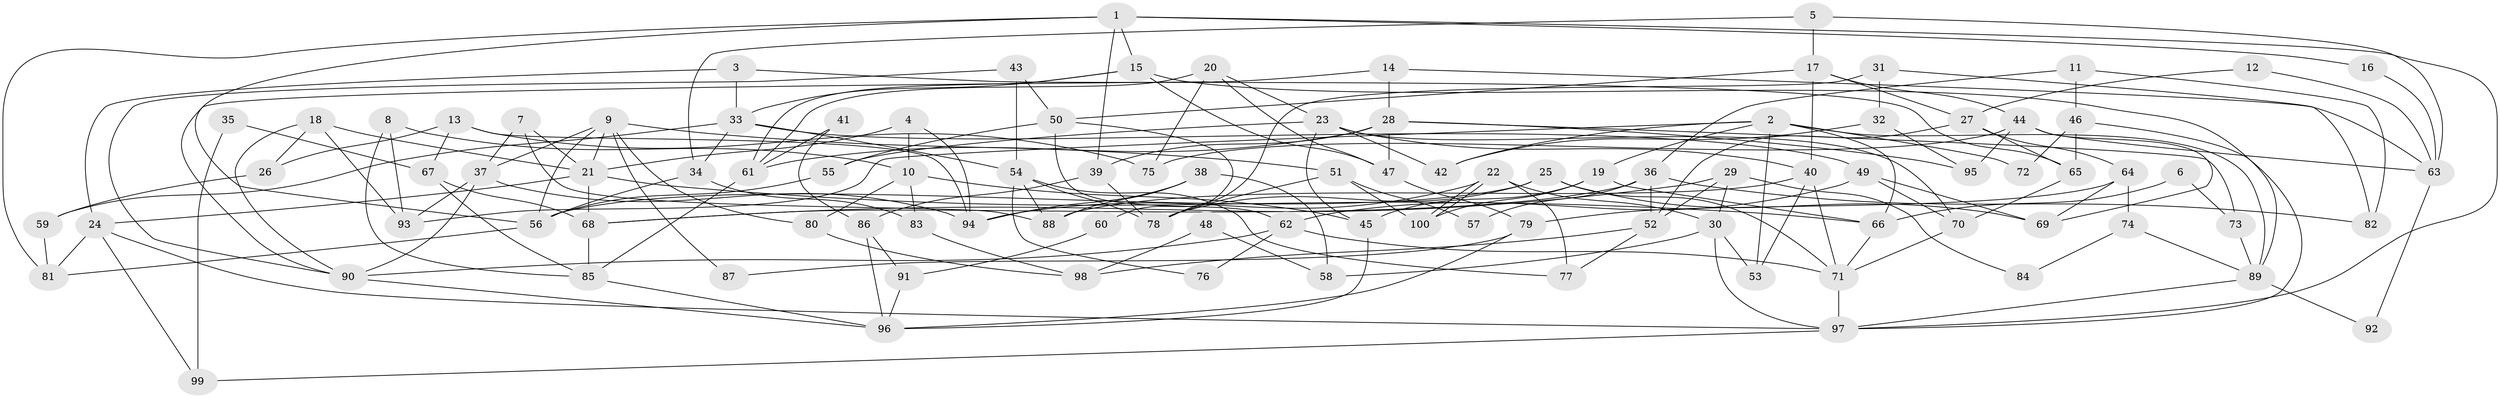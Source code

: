 // Generated by graph-tools (version 1.1) at 2025/50/03/09/25 03:50:02]
// undirected, 100 vertices, 200 edges
graph export_dot {
graph [start="1"]
  node [color=gray90,style=filled];
  1;
  2;
  3;
  4;
  5;
  6;
  7;
  8;
  9;
  10;
  11;
  12;
  13;
  14;
  15;
  16;
  17;
  18;
  19;
  20;
  21;
  22;
  23;
  24;
  25;
  26;
  27;
  28;
  29;
  30;
  31;
  32;
  33;
  34;
  35;
  36;
  37;
  38;
  39;
  40;
  41;
  42;
  43;
  44;
  45;
  46;
  47;
  48;
  49;
  50;
  51;
  52;
  53;
  54;
  55;
  56;
  57;
  58;
  59;
  60;
  61;
  62;
  63;
  64;
  65;
  66;
  67;
  68;
  69;
  70;
  71;
  72;
  73;
  74;
  75;
  76;
  77;
  78;
  79;
  80;
  81;
  82;
  83;
  84;
  85;
  86;
  87;
  88;
  89;
  90;
  91;
  92;
  93;
  94;
  95;
  96;
  97;
  98;
  99;
  100;
  1 -- 81;
  1 -- 15;
  1 -- 16;
  1 -- 39;
  1 -- 56;
  1 -- 97;
  2 -- 53;
  2 -- 66;
  2 -- 19;
  2 -- 42;
  2 -- 72;
  2 -- 89;
  2 -- 93;
  3 -- 24;
  3 -- 33;
  3 -- 65;
  4 -- 21;
  4 -- 94;
  4 -- 10;
  5 -- 17;
  5 -- 34;
  5 -- 63;
  6 -- 73;
  6 -- 66;
  7 -- 88;
  7 -- 37;
  7 -- 21;
  8 -- 10;
  8 -- 85;
  8 -- 93;
  9 -- 37;
  9 -- 51;
  9 -- 21;
  9 -- 56;
  9 -- 80;
  9 -- 87;
  10 -- 80;
  10 -- 45;
  10 -- 83;
  11 -- 36;
  11 -- 46;
  11 -- 82;
  12 -- 27;
  12 -- 63;
  13 -- 75;
  13 -- 67;
  13 -- 26;
  13 -- 94;
  14 -- 28;
  14 -- 63;
  14 -- 90;
  15 -- 33;
  15 -- 61;
  15 -- 47;
  15 -- 89;
  16 -- 63;
  17 -- 40;
  17 -- 50;
  17 -- 27;
  17 -- 44;
  18 -- 21;
  18 -- 93;
  18 -- 26;
  18 -- 90;
  19 -- 45;
  19 -- 66;
  19 -- 100;
  20 -- 61;
  20 -- 23;
  20 -- 47;
  20 -- 75;
  21 -- 24;
  21 -- 66;
  21 -- 68;
  22 -- 94;
  22 -- 100;
  22 -- 100;
  22 -- 30;
  22 -- 77;
  23 -- 55;
  23 -- 45;
  23 -- 40;
  23 -- 42;
  23 -- 70;
  24 -- 97;
  24 -- 81;
  24 -- 99;
  25 -- 56;
  25 -- 71;
  25 -- 69;
  25 -- 78;
  26 -- 59;
  27 -- 65;
  27 -- 52;
  27 -- 64;
  28 -- 39;
  28 -- 47;
  28 -- 61;
  28 -- 73;
  28 -- 95;
  29 -- 30;
  29 -- 68;
  29 -- 52;
  29 -- 84;
  30 -- 97;
  30 -- 53;
  30 -- 58;
  31 -- 32;
  31 -- 78;
  31 -- 82;
  32 -- 42;
  32 -- 95;
  33 -- 59;
  33 -- 49;
  33 -- 34;
  33 -- 54;
  34 -- 56;
  34 -- 83;
  35 -- 99;
  35 -- 67;
  36 -- 52;
  36 -- 82;
  36 -- 57;
  36 -- 68;
  37 -- 93;
  37 -- 90;
  37 -- 94;
  38 -- 94;
  38 -- 88;
  38 -- 58;
  39 -- 78;
  39 -- 86;
  40 -- 71;
  40 -- 53;
  40 -- 88;
  41 -- 86;
  41 -- 61;
  43 -- 90;
  43 -- 54;
  43 -- 50;
  44 -- 69;
  44 -- 63;
  44 -- 75;
  44 -- 95;
  45 -- 96;
  46 -- 65;
  46 -- 97;
  46 -- 72;
  47 -- 79;
  48 -- 58;
  48 -- 98;
  49 -- 70;
  49 -- 62;
  49 -- 69;
  50 -- 62;
  50 -- 55;
  50 -- 60;
  51 -- 78;
  51 -- 100;
  51 -- 57;
  52 -- 77;
  52 -- 98;
  54 -- 77;
  54 -- 76;
  54 -- 78;
  54 -- 88;
  55 -- 56;
  56 -- 81;
  59 -- 81;
  60 -- 91;
  61 -- 85;
  62 -- 90;
  62 -- 71;
  62 -- 76;
  63 -- 92;
  64 -- 69;
  64 -- 74;
  64 -- 79;
  65 -- 70;
  66 -- 71;
  67 -- 68;
  67 -- 85;
  68 -- 85;
  70 -- 71;
  71 -- 97;
  73 -- 89;
  74 -- 89;
  74 -- 84;
  79 -- 87;
  79 -- 96;
  80 -- 98;
  83 -- 98;
  85 -- 96;
  86 -- 96;
  86 -- 91;
  89 -- 92;
  89 -- 97;
  90 -- 96;
  91 -- 96;
  97 -- 99;
}
